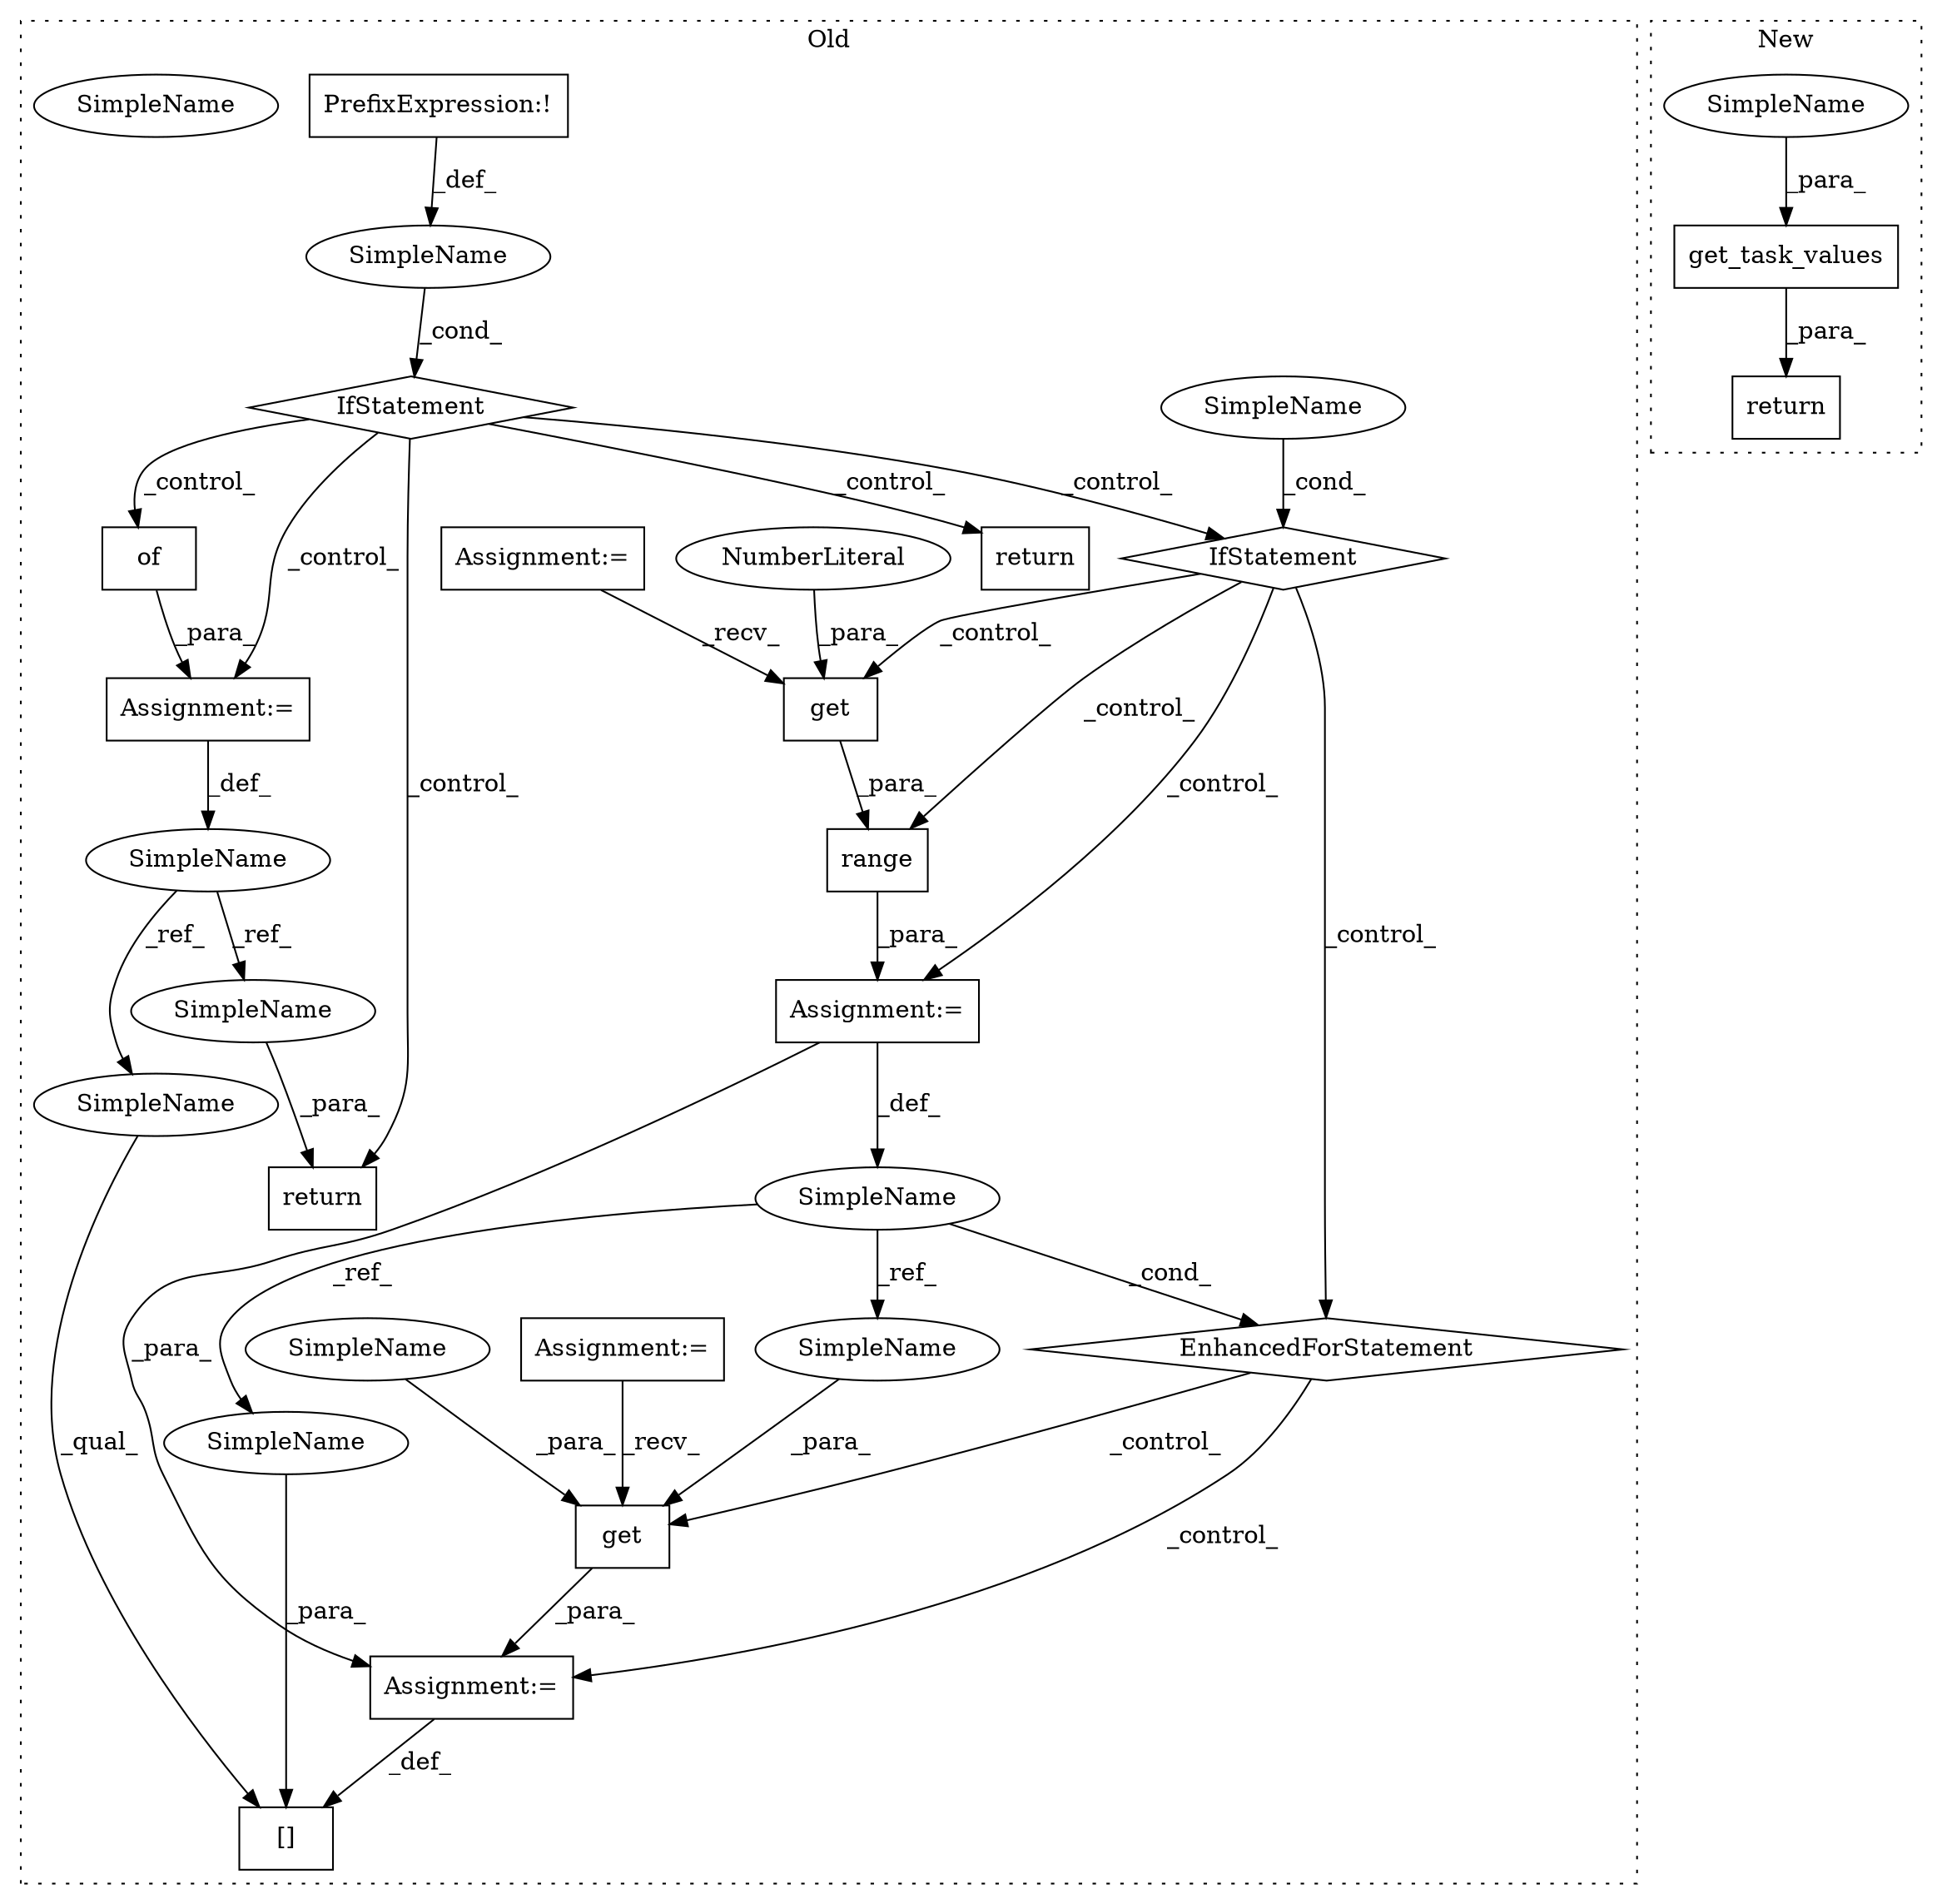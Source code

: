 digraph G {
subgraph cluster0 {
1 [label="IfStatement" a="25" s="1387,1406" l="4,2" shape="diamond"];
3 [label="PrefixExpression:!" a="38" s="1391" l="1" shape="box"];
4 [label="SimpleName" a="42" s="" l="" shape="ellipse"];
5 [label="EnhancedForStatement" a="70" s="1510,1606" l="57,2" shape="diamond"];
6 [label="range" a="32" s="1575,1605" l="6,1" shape="box"];
7 [label="[]" a="2" s="1618,1641" l="22,1" shape="box"];
8 [label="get" a="32" s="1589,1604" l="4,1" shape="box"];
9 [label="NumberLiteral" a="34" s="1603" l="1" shape="ellipse"];
10 [label="get" a="32" s="1658,1685" l="4,1" shape="box"];
11 [label="IfStatement" a="25" s="1475,1500" l="4,2" shape="diamond"];
12 [label="SimpleName" a="42" s="1479" l="21" shape="ellipse"];
13 [label="SimpleName" a="42" s="1571" l="1" shape="ellipse"];
14 [label="SimpleName" a="42" s="1439" l="21" shape="ellipse"];
15 [label="return" a="41" s="1706" l="7" shape="box"];
16 [label="Assignment:=" a="7" s="1323" l="14" shape="box"];
17 [label="Assignment:=" a="7" s="1510,1606" l="57,2" shape="box"];
18 [label="Assignment:=" a="7" s="1642" l="1" shape="box"];
19 [label="Assignment:=" a="7" s="1306" l="7" shape="box"];
21 [label="of" a="32" s="1465" l="4" shape="box"];
22 [label="Assignment:=" a="7" s="1460" l="1" shape="box"];
23 [label="return" a="41" s="1416" l="7" shape="box"];
24 [label="SimpleName" a="42" s="1662" l="1" shape="ellipse"];
25 [label="SimpleName" a="42" s="1640" l="1" shape="ellipse"];
26 [label="SimpleName" a="42" s="1664" l="21" shape="ellipse"];
27 [label="SimpleName" a="42" s="1479" l="21" shape="ellipse"];
29 [label="SimpleName" a="42" s="1618" l="21" shape="ellipse"];
30 [label="SimpleName" a="42" s="1713" l="21" shape="ellipse"];
label = "Old";
style="dotted";
}
subgraph cluster1 {
2 [label="get_task_values" a="32" s="1285,1370" l="16,1" shape="box"];
20 [label="return" a="41" s="1278" l="7" shape="box"];
28 [label="SimpleName" a="42" s="1339" l="21" shape="ellipse"];
label = "New";
style="dotted";
}
1 -> 15 [label="_control_"];
1 -> 23 [label="_control_"];
1 -> 21 [label="_control_"];
1 -> 22 [label="_control_"];
1 -> 11 [label="_control_"];
2 -> 20 [label="_para_"];
3 -> 4 [label="_def_"];
4 -> 1 [label="_cond_"];
5 -> 10 [label="_control_"];
5 -> 18 [label="_control_"];
6 -> 17 [label="_para_"];
8 -> 6 [label="_para_"];
9 -> 8 [label="_para_"];
10 -> 18 [label="_para_"];
11 -> 17 [label="_control_"];
11 -> 8 [label="_control_"];
11 -> 5 [label="_control_"];
11 -> 6 [label="_control_"];
13 -> 24 [label="_ref_"];
13 -> 25 [label="_ref_"];
13 -> 5 [label="_cond_"];
14 -> 29 [label="_ref_"];
14 -> 30 [label="_ref_"];
16 -> 10 [label="_recv_"];
17 -> 18 [label="_para_"];
17 -> 13 [label="_def_"];
18 -> 7 [label="_def_"];
19 -> 8 [label="_recv_"];
21 -> 22 [label="_para_"];
22 -> 14 [label="_def_"];
24 -> 10 [label="_para_"];
25 -> 7 [label="_para_"];
26 -> 10 [label="_para_"];
27 -> 11 [label="_cond_"];
28 -> 2 [label="_para_"];
29 -> 7 [label="_qual_"];
30 -> 15 [label="_para_"];
}
